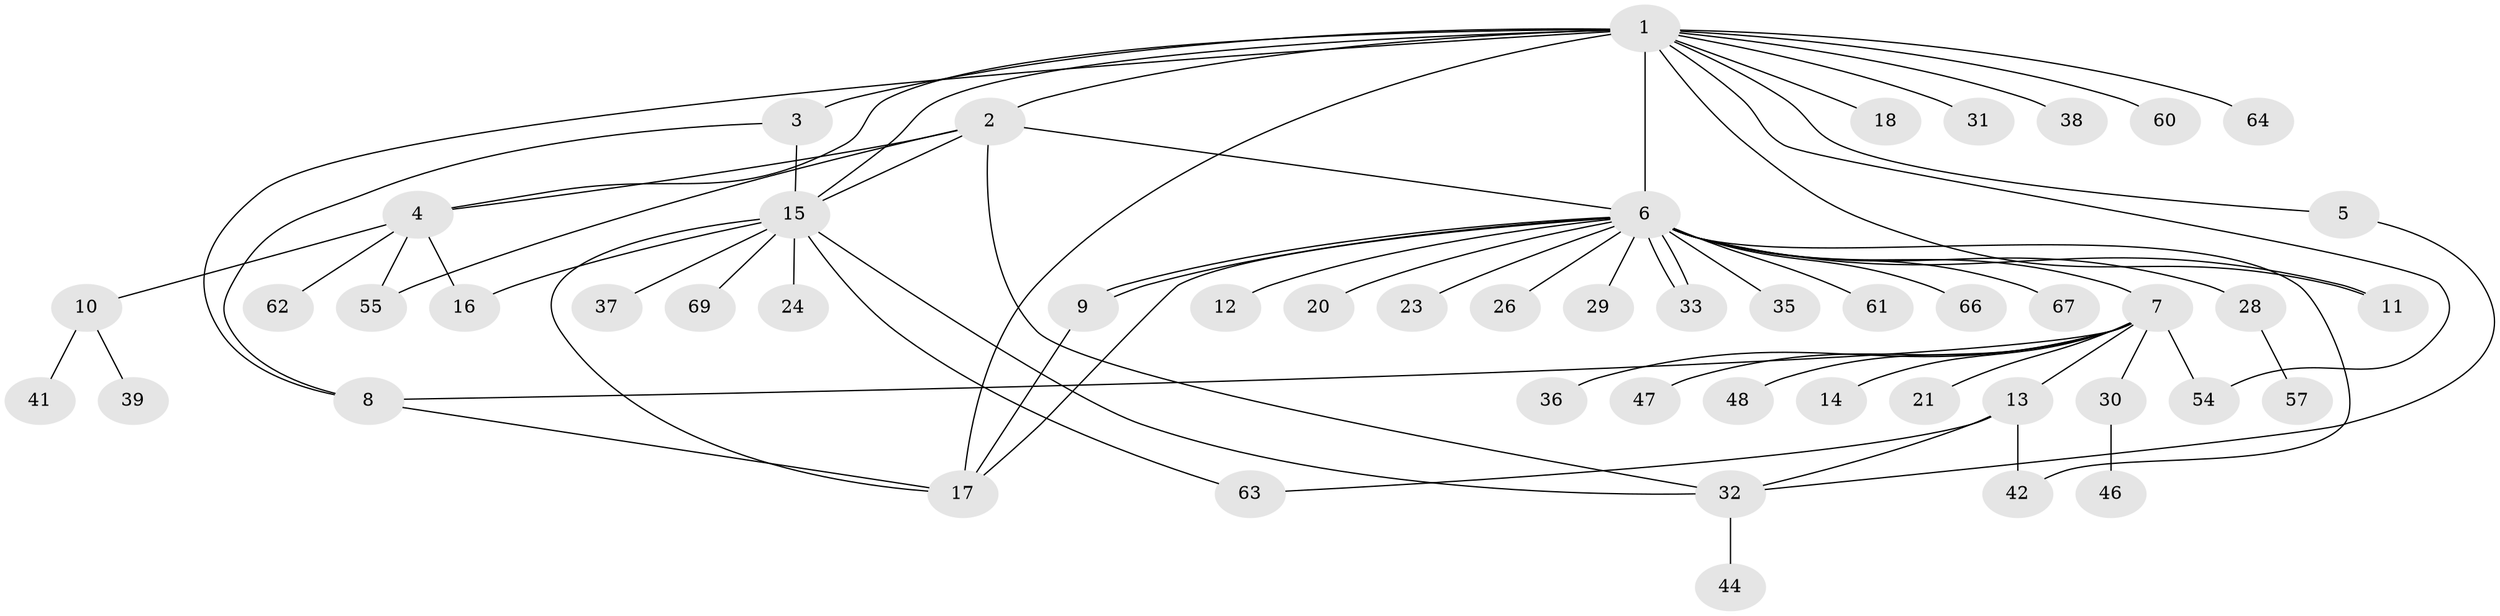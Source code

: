 // Generated by graph-tools (version 1.1) at 2025/51/02/27/25 19:51:57]
// undirected, 51 vertices, 71 edges
graph export_dot {
graph [start="1"]
  node [color=gray90,style=filled];
  1 [super="+27"];
  2 [super="+59"];
  3 [super="+50"];
  4 [super="+40"];
  5 [super="+53"];
  6 [super="+19"];
  7 [super="+45"];
  8 [super="+52"];
  9 [super="+68"];
  10;
  11 [super="+51"];
  12;
  13 [super="+25"];
  14;
  15 [super="+22"];
  16 [super="+49"];
  17 [super="+56"];
  18;
  20;
  21;
  23;
  24;
  26;
  28 [super="+34"];
  29;
  30 [super="+43"];
  31;
  32 [super="+58"];
  33;
  35;
  36;
  37;
  38;
  39 [super="+65"];
  41;
  42;
  44;
  46;
  47;
  48;
  54;
  55;
  57;
  60;
  61;
  62;
  63;
  64;
  66;
  67;
  69;
  1 -- 2;
  1 -- 3 [weight=2];
  1 -- 4;
  1 -- 5;
  1 -- 6 [weight=2];
  1 -- 8;
  1 -- 11;
  1 -- 15;
  1 -- 18;
  1 -- 31;
  1 -- 38;
  1 -- 54;
  1 -- 64;
  1 -- 60;
  1 -- 17;
  2 -- 4;
  2 -- 32;
  2 -- 55;
  2 -- 6;
  2 -- 15;
  3 -- 8;
  3 -- 15;
  4 -- 10;
  4 -- 16;
  4 -- 55;
  4 -- 62;
  5 -- 32;
  6 -- 7;
  6 -- 9;
  6 -- 9;
  6 -- 11;
  6 -- 12;
  6 -- 20;
  6 -- 26;
  6 -- 28;
  6 -- 29;
  6 -- 33;
  6 -- 33;
  6 -- 35;
  6 -- 42;
  6 -- 61;
  6 -- 66;
  6 -- 67;
  6 -- 23;
  6 -- 17;
  7 -- 13;
  7 -- 14;
  7 -- 21;
  7 -- 30;
  7 -- 36;
  7 -- 47;
  7 -- 48;
  7 -- 54;
  7 -- 8;
  8 -- 17;
  9 -- 17;
  10 -- 39;
  10 -- 41;
  13 -- 42;
  13 -- 63;
  13 -- 32;
  15 -- 24;
  15 -- 32;
  15 -- 37;
  15 -- 17;
  15 -- 69;
  15 -- 63;
  15 -- 16;
  28 -- 57;
  30 -- 46;
  32 -- 44;
}
